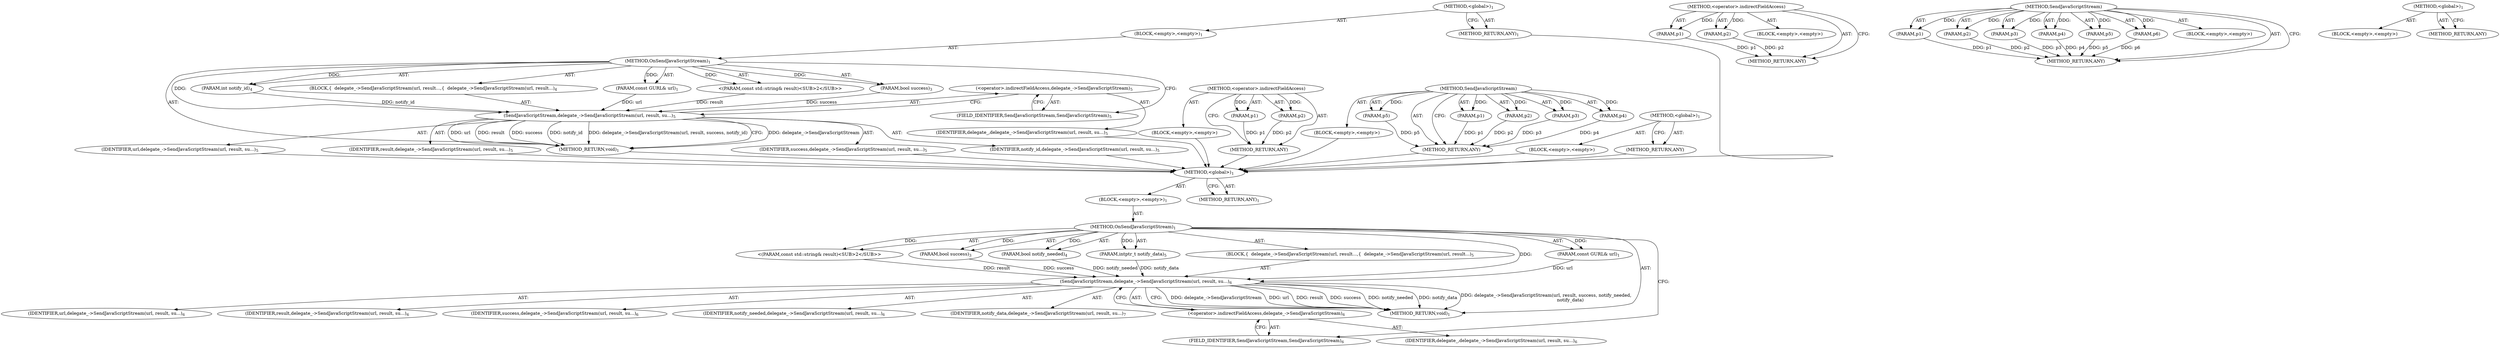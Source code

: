 digraph "&lt;global&gt;" {
vulnerable_6 [label=<(METHOD,&lt;global&gt;)<SUB>1</SUB>>];
vulnerable_7 [label=<(BLOCK,&lt;empty&gt;,&lt;empty&gt;)<SUB>1</SUB>>];
vulnerable_8 [label=<(METHOD,OnSendJavaScriptStream)<SUB>1</SUB>>];
vulnerable_9 [label=<(PARAM,const GURL&amp; url)<SUB>1</SUB>>];
vulnerable_10 [label="<(PARAM,const std::string&amp; result)<SUB>2</SUB>>"];
vulnerable_11 [label=<(PARAM,bool success)<SUB>3</SUB>>];
vulnerable_12 [label=<(PARAM,bool notify_needed)<SUB>4</SUB>>];
vulnerable_13 [label=<(PARAM,intptr_t notify_data)<SUB>5</SUB>>];
vulnerable_14 [label=<(BLOCK,{
  delegate_-&gt;SendJavaScriptStream(url, result...,{
  delegate_-&gt;SendJavaScriptStream(url, result...)<SUB>5</SUB>>];
vulnerable_15 [label=<(SendJavaScriptStream,delegate_-&gt;SendJavaScriptStream(url, result, su...)<SUB>6</SUB>>];
vulnerable_16 [label=<(&lt;operator&gt;.indirectFieldAccess,delegate_-&gt;SendJavaScriptStream)<SUB>6</SUB>>];
vulnerable_17 [label=<(IDENTIFIER,delegate_,delegate_-&gt;SendJavaScriptStream(url, result, su...)<SUB>6</SUB>>];
vulnerable_18 [label=<(FIELD_IDENTIFIER,SendJavaScriptStream,SendJavaScriptStream)<SUB>6</SUB>>];
vulnerable_19 [label=<(IDENTIFIER,url,delegate_-&gt;SendJavaScriptStream(url, result, su...)<SUB>6</SUB>>];
vulnerable_20 [label=<(IDENTIFIER,result,delegate_-&gt;SendJavaScriptStream(url, result, su...)<SUB>6</SUB>>];
vulnerable_21 [label=<(IDENTIFIER,success,delegate_-&gt;SendJavaScriptStream(url, result, su...)<SUB>6</SUB>>];
vulnerable_22 [label=<(IDENTIFIER,notify_needed,delegate_-&gt;SendJavaScriptStream(url, result, su...)<SUB>6</SUB>>];
vulnerable_23 [label=<(IDENTIFIER,notify_data,delegate_-&gt;SendJavaScriptStream(url, result, su...)<SUB>7</SUB>>];
vulnerable_24 [label=<(METHOD_RETURN,void)<SUB>1</SUB>>];
vulnerable_26 [label=<(METHOD_RETURN,ANY)<SUB>1</SUB>>];
vulnerable_56 [label=<(METHOD,&lt;operator&gt;.indirectFieldAccess)>];
vulnerable_57 [label=<(PARAM,p1)>];
vulnerable_58 [label=<(PARAM,p2)>];
vulnerable_59 [label=<(BLOCK,&lt;empty&gt;,&lt;empty&gt;)>];
vulnerable_60 [label=<(METHOD_RETURN,ANY)>];
vulnerable_47 [label=<(METHOD,SendJavaScriptStream)>];
vulnerable_48 [label=<(PARAM,p1)>];
vulnerable_49 [label=<(PARAM,p2)>];
vulnerable_50 [label=<(PARAM,p3)>];
vulnerable_51 [label=<(PARAM,p4)>];
vulnerable_52 [label=<(PARAM,p5)>];
vulnerable_53 [label=<(PARAM,p6)>];
vulnerable_54 [label=<(BLOCK,&lt;empty&gt;,&lt;empty&gt;)>];
vulnerable_55 [label=<(METHOD_RETURN,ANY)>];
vulnerable_41 [label=<(METHOD,&lt;global&gt;)<SUB>1</SUB>>];
vulnerable_42 [label=<(BLOCK,&lt;empty&gt;,&lt;empty&gt;)>];
vulnerable_43 [label=<(METHOD_RETURN,ANY)>];
fixed_6 [label=<(METHOD,&lt;global&gt;)<SUB>1</SUB>>];
fixed_7 [label=<(BLOCK,&lt;empty&gt;,&lt;empty&gt;)<SUB>1</SUB>>];
fixed_8 [label=<(METHOD,OnSendJavaScriptStream)<SUB>1</SUB>>];
fixed_9 [label=<(PARAM,const GURL&amp; url)<SUB>1</SUB>>];
fixed_10 [label="<(PARAM,const std::string&amp; result)<SUB>2</SUB>>"];
fixed_11 [label=<(PARAM,bool success)<SUB>3</SUB>>];
fixed_12 [label=<(PARAM,int notify_id)<SUB>4</SUB>>];
fixed_13 [label=<(BLOCK,{
  delegate_-&gt;SendJavaScriptStream(url, result...,{
  delegate_-&gt;SendJavaScriptStream(url, result...)<SUB>4</SUB>>];
fixed_14 [label=<(SendJavaScriptStream,delegate_-&gt;SendJavaScriptStream(url, result, su...)<SUB>5</SUB>>];
fixed_15 [label=<(&lt;operator&gt;.indirectFieldAccess,delegate_-&gt;SendJavaScriptStream)<SUB>5</SUB>>];
fixed_16 [label=<(IDENTIFIER,delegate_,delegate_-&gt;SendJavaScriptStream(url, result, su...)<SUB>5</SUB>>];
fixed_17 [label=<(FIELD_IDENTIFIER,SendJavaScriptStream,SendJavaScriptStream)<SUB>5</SUB>>];
fixed_18 [label=<(IDENTIFIER,url,delegate_-&gt;SendJavaScriptStream(url, result, su...)<SUB>5</SUB>>];
fixed_19 [label=<(IDENTIFIER,result,delegate_-&gt;SendJavaScriptStream(url, result, su...)<SUB>5</SUB>>];
fixed_20 [label=<(IDENTIFIER,success,delegate_-&gt;SendJavaScriptStream(url, result, su...)<SUB>5</SUB>>];
fixed_21 [label=<(IDENTIFIER,notify_id,delegate_-&gt;SendJavaScriptStream(url, result, su...)<SUB>5</SUB>>];
fixed_22 [label=<(METHOD_RETURN,void)<SUB>1</SUB>>];
fixed_24 [label=<(METHOD_RETURN,ANY)<SUB>1</SUB>>];
fixed_53 [label=<(METHOD,&lt;operator&gt;.indirectFieldAccess)>];
fixed_54 [label=<(PARAM,p1)>];
fixed_55 [label=<(PARAM,p2)>];
fixed_56 [label=<(BLOCK,&lt;empty&gt;,&lt;empty&gt;)>];
fixed_57 [label=<(METHOD_RETURN,ANY)>];
fixed_45 [label=<(METHOD,SendJavaScriptStream)>];
fixed_46 [label=<(PARAM,p1)>];
fixed_47 [label=<(PARAM,p2)>];
fixed_48 [label=<(PARAM,p3)>];
fixed_49 [label=<(PARAM,p4)>];
fixed_50 [label=<(PARAM,p5)>];
fixed_51 [label=<(BLOCK,&lt;empty&gt;,&lt;empty&gt;)>];
fixed_52 [label=<(METHOD_RETURN,ANY)>];
fixed_39 [label=<(METHOD,&lt;global&gt;)<SUB>1</SUB>>];
fixed_40 [label=<(BLOCK,&lt;empty&gt;,&lt;empty&gt;)>];
fixed_41 [label=<(METHOD_RETURN,ANY)>];
vulnerable_6 -> vulnerable_7  [key=0, label="AST: "];
vulnerable_6 -> vulnerable_26  [key=0, label="AST: "];
vulnerable_6 -> vulnerable_26  [key=1, label="CFG: "];
vulnerable_7 -> vulnerable_8  [key=0, label="AST: "];
vulnerable_8 -> vulnerable_9  [key=0, label="AST: "];
vulnerable_8 -> vulnerable_9  [key=1, label="DDG: "];
vulnerable_8 -> vulnerable_10  [key=0, label="AST: "];
vulnerable_8 -> vulnerable_10  [key=1, label="DDG: "];
vulnerable_8 -> vulnerable_11  [key=0, label="AST: "];
vulnerable_8 -> vulnerable_11  [key=1, label="DDG: "];
vulnerable_8 -> vulnerable_12  [key=0, label="AST: "];
vulnerable_8 -> vulnerable_12  [key=1, label="DDG: "];
vulnerable_8 -> vulnerable_13  [key=0, label="AST: "];
vulnerable_8 -> vulnerable_13  [key=1, label="DDG: "];
vulnerable_8 -> vulnerable_14  [key=0, label="AST: "];
vulnerable_8 -> vulnerable_24  [key=0, label="AST: "];
vulnerable_8 -> vulnerable_18  [key=0, label="CFG: "];
vulnerable_8 -> vulnerable_15  [key=0, label="DDG: "];
vulnerable_9 -> vulnerable_15  [key=0, label="DDG: url"];
vulnerable_10 -> vulnerable_15  [key=0, label="DDG: result"];
vulnerable_11 -> vulnerable_15  [key=0, label="DDG: success"];
vulnerable_12 -> vulnerable_15  [key=0, label="DDG: notify_needed"];
vulnerable_13 -> vulnerable_15  [key=0, label="DDG: notify_data"];
vulnerable_14 -> vulnerable_15  [key=0, label="AST: "];
vulnerable_15 -> vulnerable_16  [key=0, label="AST: "];
vulnerable_15 -> vulnerable_19  [key=0, label="AST: "];
vulnerable_15 -> vulnerable_20  [key=0, label="AST: "];
vulnerable_15 -> vulnerable_21  [key=0, label="AST: "];
vulnerable_15 -> vulnerable_22  [key=0, label="AST: "];
vulnerable_15 -> vulnerable_23  [key=0, label="AST: "];
vulnerable_15 -> vulnerable_24  [key=0, label="CFG: "];
vulnerable_15 -> vulnerable_24  [key=1, label="DDG: delegate_-&gt;SendJavaScriptStream"];
vulnerable_15 -> vulnerable_24  [key=2, label="DDG: url"];
vulnerable_15 -> vulnerable_24  [key=3, label="DDG: result"];
vulnerable_15 -> vulnerable_24  [key=4, label="DDG: success"];
vulnerable_15 -> vulnerable_24  [key=5, label="DDG: notify_needed"];
vulnerable_15 -> vulnerable_24  [key=6, label="DDG: notify_data"];
vulnerable_15 -> vulnerable_24  [key=7, label="DDG: delegate_-&gt;SendJavaScriptStream(url, result, success, notify_needed,
                                  notify_data)"];
vulnerable_16 -> vulnerable_17  [key=0, label="AST: "];
vulnerable_16 -> vulnerable_18  [key=0, label="AST: "];
vulnerable_16 -> vulnerable_15  [key=0, label="CFG: "];
vulnerable_18 -> vulnerable_16  [key=0, label="CFG: "];
vulnerable_56 -> vulnerable_57  [key=0, label="AST: "];
vulnerable_56 -> vulnerable_57  [key=1, label="DDG: "];
vulnerable_56 -> vulnerable_59  [key=0, label="AST: "];
vulnerable_56 -> vulnerable_58  [key=0, label="AST: "];
vulnerable_56 -> vulnerable_58  [key=1, label="DDG: "];
vulnerable_56 -> vulnerable_60  [key=0, label="AST: "];
vulnerable_56 -> vulnerable_60  [key=1, label="CFG: "];
vulnerable_57 -> vulnerable_60  [key=0, label="DDG: p1"];
vulnerable_58 -> vulnerable_60  [key=0, label="DDG: p2"];
vulnerable_47 -> vulnerable_48  [key=0, label="AST: "];
vulnerable_47 -> vulnerable_48  [key=1, label="DDG: "];
vulnerable_47 -> vulnerable_54  [key=0, label="AST: "];
vulnerable_47 -> vulnerable_49  [key=0, label="AST: "];
vulnerable_47 -> vulnerable_49  [key=1, label="DDG: "];
vulnerable_47 -> vulnerable_55  [key=0, label="AST: "];
vulnerable_47 -> vulnerable_55  [key=1, label="CFG: "];
vulnerable_47 -> vulnerable_50  [key=0, label="AST: "];
vulnerable_47 -> vulnerable_50  [key=1, label="DDG: "];
vulnerable_47 -> vulnerable_51  [key=0, label="AST: "];
vulnerable_47 -> vulnerable_51  [key=1, label="DDG: "];
vulnerable_47 -> vulnerable_52  [key=0, label="AST: "];
vulnerable_47 -> vulnerable_52  [key=1, label="DDG: "];
vulnerable_47 -> vulnerable_53  [key=0, label="AST: "];
vulnerable_47 -> vulnerable_53  [key=1, label="DDG: "];
vulnerable_48 -> vulnerable_55  [key=0, label="DDG: p1"];
vulnerable_49 -> vulnerable_55  [key=0, label="DDG: p2"];
vulnerable_50 -> vulnerable_55  [key=0, label="DDG: p3"];
vulnerable_51 -> vulnerable_55  [key=0, label="DDG: p4"];
vulnerable_52 -> vulnerable_55  [key=0, label="DDG: p5"];
vulnerable_53 -> vulnerable_55  [key=0, label="DDG: p6"];
vulnerable_41 -> vulnerable_42  [key=0, label="AST: "];
vulnerable_41 -> vulnerable_43  [key=0, label="AST: "];
vulnerable_41 -> vulnerable_43  [key=1, label="CFG: "];
fixed_6 -> fixed_7  [key=0, label="AST: "];
fixed_6 -> fixed_24  [key=0, label="AST: "];
fixed_6 -> fixed_24  [key=1, label="CFG: "];
fixed_7 -> fixed_8  [key=0, label="AST: "];
fixed_8 -> fixed_9  [key=0, label="AST: "];
fixed_8 -> fixed_9  [key=1, label="DDG: "];
fixed_8 -> fixed_10  [key=0, label="AST: "];
fixed_8 -> fixed_10  [key=1, label="DDG: "];
fixed_8 -> fixed_11  [key=0, label="AST: "];
fixed_8 -> fixed_11  [key=1, label="DDG: "];
fixed_8 -> fixed_12  [key=0, label="AST: "];
fixed_8 -> fixed_12  [key=1, label="DDG: "];
fixed_8 -> fixed_13  [key=0, label="AST: "];
fixed_8 -> fixed_22  [key=0, label="AST: "];
fixed_8 -> fixed_17  [key=0, label="CFG: "];
fixed_8 -> fixed_14  [key=0, label="DDG: "];
fixed_9 -> fixed_14  [key=0, label="DDG: url"];
fixed_10 -> fixed_14  [key=0, label="DDG: result"];
fixed_11 -> fixed_14  [key=0, label="DDG: success"];
fixed_12 -> fixed_14  [key=0, label="DDG: notify_id"];
fixed_13 -> fixed_14  [key=0, label="AST: "];
fixed_14 -> fixed_15  [key=0, label="AST: "];
fixed_14 -> fixed_18  [key=0, label="AST: "];
fixed_14 -> fixed_19  [key=0, label="AST: "];
fixed_14 -> fixed_20  [key=0, label="AST: "];
fixed_14 -> fixed_21  [key=0, label="AST: "];
fixed_14 -> fixed_22  [key=0, label="CFG: "];
fixed_14 -> fixed_22  [key=1, label="DDG: delegate_-&gt;SendJavaScriptStream"];
fixed_14 -> fixed_22  [key=2, label="DDG: url"];
fixed_14 -> fixed_22  [key=3, label="DDG: result"];
fixed_14 -> fixed_22  [key=4, label="DDG: success"];
fixed_14 -> fixed_22  [key=5, label="DDG: notify_id"];
fixed_14 -> fixed_22  [key=6, label="DDG: delegate_-&gt;SendJavaScriptStream(url, result, success, notify_id)"];
fixed_15 -> fixed_16  [key=0, label="AST: "];
fixed_15 -> fixed_17  [key=0, label="AST: "];
fixed_15 -> fixed_14  [key=0, label="CFG: "];
fixed_16 -> vulnerable_6  [key=0];
fixed_17 -> fixed_15  [key=0, label="CFG: "];
fixed_18 -> vulnerable_6  [key=0];
fixed_19 -> vulnerable_6  [key=0];
fixed_20 -> vulnerable_6  [key=0];
fixed_21 -> vulnerable_6  [key=0];
fixed_22 -> vulnerable_6  [key=0];
fixed_24 -> vulnerable_6  [key=0];
fixed_53 -> fixed_54  [key=0, label="AST: "];
fixed_53 -> fixed_54  [key=1, label="DDG: "];
fixed_53 -> fixed_56  [key=0, label="AST: "];
fixed_53 -> fixed_55  [key=0, label="AST: "];
fixed_53 -> fixed_55  [key=1, label="DDG: "];
fixed_53 -> fixed_57  [key=0, label="AST: "];
fixed_53 -> fixed_57  [key=1, label="CFG: "];
fixed_54 -> fixed_57  [key=0, label="DDG: p1"];
fixed_55 -> fixed_57  [key=0, label="DDG: p2"];
fixed_56 -> vulnerable_6  [key=0];
fixed_57 -> vulnerable_6  [key=0];
fixed_45 -> fixed_46  [key=0, label="AST: "];
fixed_45 -> fixed_46  [key=1, label="DDG: "];
fixed_45 -> fixed_51  [key=0, label="AST: "];
fixed_45 -> fixed_47  [key=0, label="AST: "];
fixed_45 -> fixed_47  [key=1, label="DDG: "];
fixed_45 -> fixed_52  [key=0, label="AST: "];
fixed_45 -> fixed_52  [key=1, label="CFG: "];
fixed_45 -> fixed_48  [key=0, label="AST: "];
fixed_45 -> fixed_48  [key=1, label="DDG: "];
fixed_45 -> fixed_49  [key=0, label="AST: "];
fixed_45 -> fixed_49  [key=1, label="DDG: "];
fixed_45 -> fixed_50  [key=0, label="AST: "];
fixed_45 -> fixed_50  [key=1, label="DDG: "];
fixed_46 -> fixed_52  [key=0, label="DDG: p1"];
fixed_47 -> fixed_52  [key=0, label="DDG: p2"];
fixed_48 -> fixed_52  [key=0, label="DDG: p3"];
fixed_49 -> fixed_52  [key=0, label="DDG: p4"];
fixed_50 -> fixed_52  [key=0, label="DDG: p5"];
fixed_51 -> vulnerable_6  [key=0];
fixed_52 -> vulnerable_6  [key=0];
fixed_39 -> fixed_40  [key=0, label="AST: "];
fixed_39 -> fixed_41  [key=0, label="AST: "];
fixed_39 -> fixed_41  [key=1, label="CFG: "];
fixed_40 -> vulnerable_6  [key=0];
fixed_41 -> vulnerable_6  [key=0];
}
